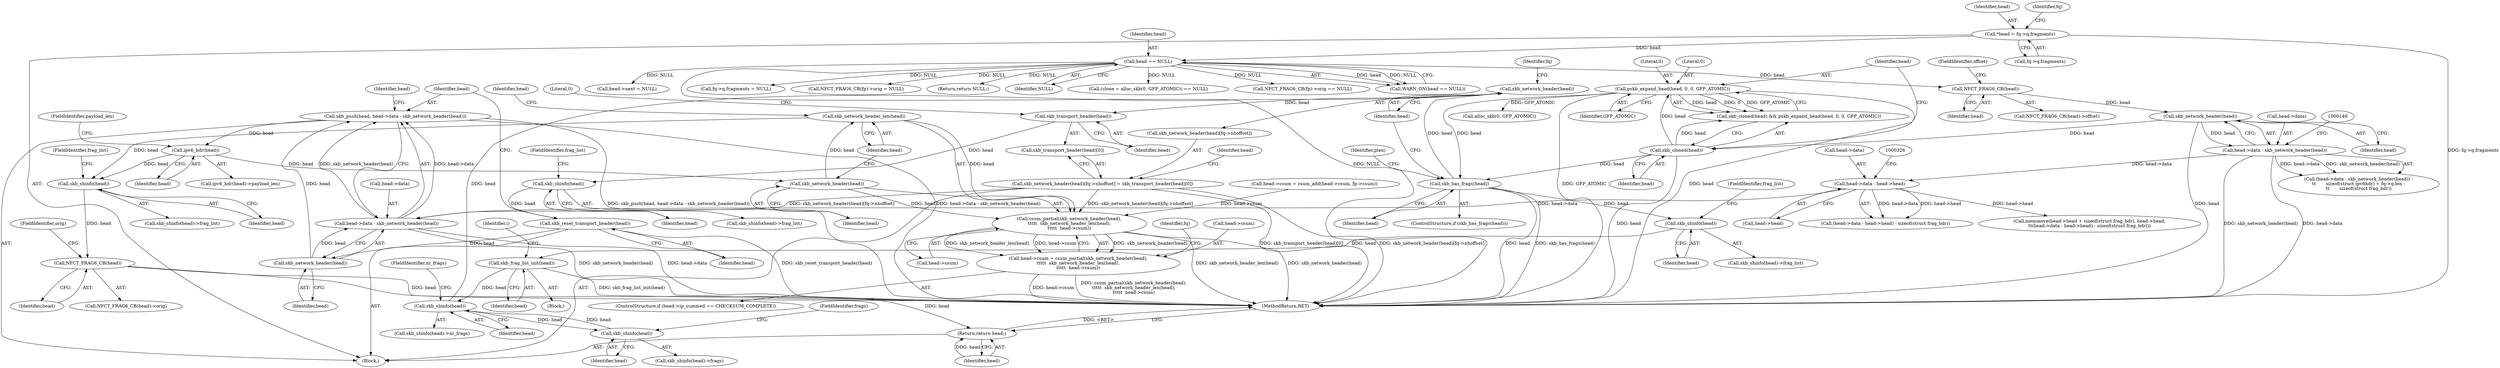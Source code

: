 digraph "0_linux_9e2dcf72023d1447f09c47d77c99b0c49659e5ce_0@pointer" {
"1000477" [label="(Call,skb_network_header_len(head))"];
"1000475" [label="(Call,skb_network_header(head))"];
"1000459" [label="(Call,ipv6_hdr(head))"];
"1000349" [label="(Call,skb_push(head, head->data - skb_network_header(head)))"];
"1000355" [label="(Call,skb_network_header(head))"];
"1000347" [label="(Call,skb_reset_transport_header(head))"];
"1000341" [label="(Call,skb_shinfo(head))"];
"1000304" [label="(Call,skb_transport_header(head))"];
"1000298" [label="(Call,skb_network_header(head))"];
"1000177" [label="(Call,skb_has_frags(head))"];
"1000167" [label="(Call,pskb_expand_head(head, 0, 0, GFP_ATOMIC))"];
"1000165" [label="(Call,skb_cloned(head))"];
"1000142" [label="(Call,skb_network_header(head))"];
"1000131" [label="(Call,NFCT_FRAG6_CB(head))"];
"1000125" [label="(Call,head == NULL)"];
"1000114" [label="(Call,*head = fq->q.fragments)"];
"1000228" [label="(Call,skb_shinfo(head))"];
"1000238" [label="(Call,skb_shinfo(head))"];
"1000219" [label="(Call,skb_frag_list_init(head))"];
"1000216" [label="(Call,skb_shinfo(head))"];
"1000351" [label="(Call,head->data - skb_network_header(head))"];
"1000318" [label="(Call,head->data - head->head)"];
"1000138" [label="(Call,head->data - skb_network_header(head))"];
"1000296" [label="(Call,skb_network_header(head)[fq->nhoffset] = skb_transport_header(head)[0])"];
"1000474" [label="(Call,csum_partial(skb_network_header(head),\n\t\t\t\t\t  skb_network_header_len(head),\n\t\t\t\t\t  head->csum))"];
"1000470" [label="(Call,head->csum = csum_partial(skb_network_header(head),\n\t\t\t\t\t  skb_network_header_len(head),\n\t\t\t\t\t  head->csum))"];
"1000492" [label="(Call,skb_shinfo(head))"];
"1000512" [label="(Call,NFCT_FRAG6_CB(head))"];
"1000544" [label="(Return,return head;)"];
"1000349" [label="(Call,skb_push(head, head->data - skb_network_header(head)))"];
"1000220" [label="(Identifier,head)"];
"1000464" [label="(ControlStructure,if (head->ip_summed == CHECKSUM_COMPLETE))"];
"1000137" [label="(Call,(head->data - skb_network_header(head)) -\n\t\t       sizeof(struct ipv6hdr) + fq->q.len -\n\t\t       sizeof(struct frag_hdr))"];
"1000301" [label="(Identifier,fq)"];
"1000498" [label="(Call,NFCT_FRAG6_CB(fp)->orig == NULL)"];
"1000219" [label="(Call,skb_frag_list_init(head))"];
"1000479" [label="(Call,head->csum)"];
"1000494" [label="(FieldIdentifier,frag_list)"];
"1000460" [label="(Identifier,head)"];
"1000124" [label="(Call,WARN_ON(head == NULL))"];
"1000511" [label="(Call,NFCT_FRAG6_CB(head)->orig)"];
"1000178" [label="(Identifier,head)"];
"1000217" [label="(Identifier,head)"];
"1000240" [label="(FieldIdentifier,frags)"];
"1000461" [label="(FieldIdentifier,payload_len)"];
"1000304" [label="(Call,skb_transport_header(head))"];
"1000470" [label="(Call,head->csum = csum_partial(skb_network_header(head),\n\t\t\t\t\t  skb_network_header_len(head),\n\t\t\t\t\t  head->csum))"];
"1000514" [label="(FieldIdentifier,orig)"];
"1000228" [label="(Call,skb_shinfo(head))"];
"1000116" [label="(Call,fq->q.fragments)"];
"1000115" [label="(Identifier,head)"];
"1000179" [label="(Block,)"];
"1000306" [label="(Literal,0)"];
"1000176" [label="(ControlStructure,if (skb_has_frags(head)))"];
"1000170" [label="(Literal,0)"];
"1000132" [label="(Identifier,head)"];
"1000114" [label="(Call,*head = fq->q.fragments)"];
"1000356" [label="(Identifier,head)"];
"1000352" [label="(Call,head->data)"];
"1000123" [label="(Identifier,fq)"];
"1000227" [label="(Call,skb_shinfo(head)->nr_frags)"];
"1000512" [label="(Call,NFCT_FRAG6_CB(head))"];
"1000126" [label="(Identifier,head)"];
"1000319" [label="(Call,head->data)"];
"1000177" [label="(Call,skb_has_frags(head))"];
"1000297" [label="(Call,skb_network_header(head)[fq->nhoffset])"];
"1000143" [label="(Identifier,head)"];
"1000167" [label="(Call,pskb_expand_head(head, 0, 0, GFP_ATOMIC))"];
"1000513" [label="(Identifier,head)"];
"1000215" [label="(Call,skb_shinfo(head)->frag_list)"];
"1000458" [label="(Call,ipv6_hdr(head)->payload_len)"];
"1000171" [label="(Identifier,GFP_ATOMIC)"];
"1000340" [label="(Call,skb_shinfo(head)->frag_list)"];
"1000142" [label="(Call,skb_network_header(head))"];
"1000164" [label="(Call,skb_cloned(head) && pskb_expand_head(head, 0, 0, GFP_ATOMIC))"];
"1000216" [label="(Call,skb_shinfo(head))"];
"1000169" [label="(Literal,0)"];
"1000492" [label="(Call,skb_shinfo(head))"];
"1000477" [label="(Call,skb_network_header_len(head))"];
"1000341" [label="(Call,skb_shinfo(head))"];
"1000544" [label="(Return,return head;)"];
"1000168" [label="(Identifier,head)"];
"1000438" [label="(Call,head->next = NULL)"];
"1000343" [label="(FieldIdentifier,frag_list)"];
"1000310" [label="(Identifier,head)"];
"1000351" [label="(Call,head->data - skb_network_header(head))"];
"1000318" [label="(Call,head->data - head->head)"];
"1000296" [label="(Call,skb_network_header(head)[fq->nhoffset] = skb_transport_header(head)[0])"];
"1000348" [label="(Identifier,head)"];
"1000482" [label="(Call,fq->q.fragments = NULL)"];
"1000491" [label="(Call,skb_shinfo(head)->frag_list)"];
"1000475" [label="(Call,skb_network_header(head))"];
"1000130" [label="(Call,NFCT_FRAG6_CB(head)->offset)"];
"1000545" [label="(Identifier,head)"];
"1000303" [label="(Call,skb_transport_header(head)[0])"];
"1000485" [label="(Identifier,fq)"];
"1000110" [label="(Block,)"];
"1000305" [label="(Identifier,head)"];
"1000190" [label="(Call,alloc_skb(0, GFP_ATOMIC))"];
"1000480" [label="(Identifier,head)"];
"1000474" [label="(Call,csum_partial(skb_network_header(head),\n\t\t\t\t\t  skb_network_header_len(head),\n\t\t\t\t\t  head->csum))"];
"1000359" [label="(Identifier,head)"];
"1000538" [label="(Call,NFCT_FRAG6_CB(fp)->orig = NULL)"];
"1000299" [label="(Identifier,head)"];
"1000230" [label="(FieldIdentifier,nr_frags)"];
"1000133" [label="(FieldIdentifier,offset)"];
"1000131" [label="(Call,NFCT_FRAG6_CB(head))"];
"1000554" [label="(Return,return NULL;)"];
"1000127" [label="(Identifier,NULL)"];
"1000476" [label="(Identifier,head)"];
"1000347" [label="(Call,skb_reset_transport_header(head))"];
"1000317" [label="(Call,(head->data - head->head) - sizeof(struct frag_hdr))"];
"1000342" [label="(Identifier,head)"];
"1000139" [label="(Call,head->data)"];
"1000166" [label="(Identifier,head)"];
"1000307" [label="(Call,memmove(head->head + sizeof(struct frag_hdr), head->head,\n\t\t(head->data - head->head) - sizeof(struct frag_hdr)))"];
"1000355" [label="(Call,skb_network_header(head))"];
"1000223" [label="(Identifier,i)"];
"1000478" [label="(Identifier,head)"];
"1000165" [label="(Call,skb_cloned(head))"];
"1000471" [label="(Call,head->csum)"];
"1000184" [label="(Identifier,plen)"];
"1000138" [label="(Call,head->data - skb_network_header(head))"];
"1000298" [label="(Call,skb_network_header(head))"];
"1000237" [label="(Call,skb_shinfo(head)->frags)"];
"1000229" [label="(Identifier,head)"];
"1000556" [label="(MethodReturn,RET)"];
"1000125" [label="(Call,head == NULL)"];
"1000187" [label="(Call,(clone = alloc_skb(0, GFP_ATOMIC)) == NULL)"];
"1000322" [label="(Call,head->head)"];
"1000350" [label="(Identifier,head)"];
"1000493" [label="(Identifier,head)"];
"1000238" [label="(Call,skb_shinfo(head))"];
"1000412" [label="(Call,head->csum = csum_add(head->csum, fp->csum))"];
"1000218" [label="(FieldIdentifier,frag_list)"];
"1000459" [label="(Call,ipv6_hdr(head))"];
"1000239" [label="(Identifier,head)"];
"1000477" -> "1000474"  [label="AST: "];
"1000477" -> "1000478"  [label="CFG: "];
"1000478" -> "1000477"  [label="AST: "];
"1000480" -> "1000477"  [label="CFG: "];
"1000477" -> "1000474"  [label="DDG: head"];
"1000475" -> "1000477"  [label="DDG: head"];
"1000477" -> "1000492"  [label="DDG: head"];
"1000475" -> "1000474"  [label="AST: "];
"1000475" -> "1000476"  [label="CFG: "];
"1000476" -> "1000475"  [label="AST: "];
"1000478" -> "1000475"  [label="CFG: "];
"1000475" -> "1000474"  [label="DDG: head"];
"1000459" -> "1000475"  [label="DDG: head"];
"1000459" -> "1000458"  [label="AST: "];
"1000459" -> "1000460"  [label="CFG: "];
"1000460" -> "1000459"  [label="AST: "];
"1000461" -> "1000459"  [label="CFG: "];
"1000349" -> "1000459"  [label="DDG: head"];
"1000459" -> "1000492"  [label="DDG: head"];
"1000349" -> "1000110"  [label="AST: "];
"1000349" -> "1000351"  [label="CFG: "];
"1000350" -> "1000349"  [label="AST: "];
"1000351" -> "1000349"  [label="AST: "];
"1000359" -> "1000349"  [label="CFG: "];
"1000349" -> "1000556"  [label="DDG: skb_push(head, head->data - skb_network_header(head))"];
"1000349" -> "1000556"  [label="DDG: head->data - skb_network_header(head)"];
"1000355" -> "1000349"  [label="DDG: head"];
"1000351" -> "1000349"  [label="DDG: head->data"];
"1000351" -> "1000349"  [label="DDG: skb_network_header(head)"];
"1000355" -> "1000351"  [label="AST: "];
"1000355" -> "1000356"  [label="CFG: "];
"1000356" -> "1000355"  [label="AST: "];
"1000351" -> "1000355"  [label="CFG: "];
"1000355" -> "1000351"  [label="DDG: head"];
"1000347" -> "1000355"  [label="DDG: head"];
"1000347" -> "1000110"  [label="AST: "];
"1000347" -> "1000348"  [label="CFG: "];
"1000348" -> "1000347"  [label="AST: "];
"1000350" -> "1000347"  [label="CFG: "];
"1000347" -> "1000556"  [label="DDG: skb_reset_transport_header(head)"];
"1000341" -> "1000347"  [label="DDG: head"];
"1000341" -> "1000340"  [label="AST: "];
"1000341" -> "1000342"  [label="CFG: "];
"1000342" -> "1000341"  [label="AST: "];
"1000343" -> "1000341"  [label="CFG: "];
"1000304" -> "1000341"  [label="DDG: head"];
"1000304" -> "1000303"  [label="AST: "];
"1000304" -> "1000305"  [label="CFG: "];
"1000305" -> "1000304"  [label="AST: "];
"1000306" -> "1000304"  [label="CFG: "];
"1000298" -> "1000304"  [label="DDG: head"];
"1000298" -> "1000297"  [label="AST: "];
"1000298" -> "1000299"  [label="CFG: "];
"1000299" -> "1000298"  [label="AST: "];
"1000301" -> "1000298"  [label="CFG: "];
"1000177" -> "1000298"  [label="DDG: head"];
"1000228" -> "1000298"  [label="DDG: head"];
"1000177" -> "1000176"  [label="AST: "];
"1000177" -> "1000178"  [label="CFG: "];
"1000178" -> "1000177"  [label="AST: "];
"1000184" -> "1000177"  [label="CFG: "];
"1000299" -> "1000177"  [label="CFG: "];
"1000177" -> "1000556"  [label="DDG: head"];
"1000177" -> "1000556"  [label="DDG: skb_has_frags(head)"];
"1000167" -> "1000177"  [label="DDG: head"];
"1000165" -> "1000177"  [label="DDG: head"];
"1000177" -> "1000216"  [label="DDG: head"];
"1000167" -> "1000164"  [label="AST: "];
"1000167" -> "1000171"  [label="CFG: "];
"1000168" -> "1000167"  [label="AST: "];
"1000169" -> "1000167"  [label="AST: "];
"1000170" -> "1000167"  [label="AST: "];
"1000171" -> "1000167"  [label="AST: "];
"1000164" -> "1000167"  [label="CFG: "];
"1000167" -> "1000556"  [label="DDG: head"];
"1000167" -> "1000556"  [label="DDG: GFP_ATOMIC"];
"1000167" -> "1000164"  [label="DDG: head"];
"1000167" -> "1000164"  [label="DDG: 0"];
"1000167" -> "1000164"  [label="DDG: GFP_ATOMIC"];
"1000165" -> "1000167"  [label="DDG: head"];
"1000167" -> "1000190"  [label="DDG: GFP_ATOMIC"];
"1000165" -> "1000164"  [label="AST: "];
"1000165" -> "1000166"  [label="CFG: "];
"1000166" -> "1000165"  [label="AST: "];
"1000168" -> "1000165"  [label="CFG: "];
"1000164" -> "1000165"  [label="CFG: "];
"1000165" -> "1000556"  [label="DDG: head"];
"1000165" -> "1000164"  [label="DDG: head"];
"1000142" -> "1000165"  [label="DDG: head"];
"1000142" -> "1000138"  [label="AST: "];
"1000142" -> "1000143"  [label="CFG: "];
"1000143" -> "1000142"  [label="AST: "];
"1000138" -> "1000142"  [label="CFG: "];
"1000142" -> "1000556"  [label="DDG: head"];
"1000142" -> "1000138"  [label="DDG: head"];
"1000131" -> "1000142"  [label="DDG: head"];
"1000131" -> "1000130"  [label="AST: "];
"1000131" -> "1000132"  [label="CFG: "];
"1000132" -> "1000131"  [label="AST: "];
"1000133" -> "1000131"  [label="CFG: "];
"1000125" -> "1000131"  [label="DDG: head"];
"1000125" -> "1000124"  [label="AST: "];
"1000125" -> "1000127"  [label="CFG: "];
"1000126" -> "1000125"  [label="AST: "];
"1000127" -> "1000125"  [label="AST: "];
"1000124" -> "1000125"  [label="CFG: "];
"1000125" -> "1000556"  [label="DDG: NULL"];
"1000125" -> "1000124"  [label="DDG: head"];
"1000125" -> "1000124"  [label="DDG: NULL"];
"1000114" -> "1000125"  [label="DDG: head"];
"1000125" -> "1000187"  [label="DDG: NULL"];
"1000125" -> "1000438"  [label="DDG: NULL"];
"1000125" -> "1000482"  [label="DDG: NULL"];
"1000125" -> "1000498"  [label="DDG: NULL"];
"1000125" -> "1000538"  [label="DDG: NULL"];
"1000125" -> "1000554"  [label="DDG: NULL"];
"1000114" -> "1000110"  [label="AST: "];
"1000114" -> "1000116"  [label="CFG: "];
"1000115" -> "1000114"  [label="AST: "];
"1000116" -> "1000114"  [label="AST: "];
"1000123" -> "1000114"  [label="CFG: "];
"1000114" -> "1000556"  [label="DDG: fq->q.fragments"];
"1000228" -> "1000227"  [label="AST: "];
"1000228" -> "1000229"  [label="CFG: "];
"1000229" -> "1000228"  [label="AST: "];
"1000230" -> "1000228"  [label="CFG: "];
"1000238" -> "1000228"  [label="DDG: head"];
"1000219" -> "1000228"  [label="DDG: head"];
"1000228" -> "1000238"  [label="DDG: head"];
"1000238" -> "1000237"  [label="AST: "];
"1000238" -> "1000239"  [label="CFG: "];
"1000239" -> "1000238"  [label="AST: "];
"1000240" -> "1000238"  [label="CFG: "];
"1000219" -> "1000179"  [label="AST: "];
"1000219" -> "1000220"  [label="CFG: "];
"1000220" -> "1000219"  [label="AST: "];
"1000223" -> "1000219"  [label="CFG: "];
"1000219" -> "1000556"  [label="DDG: skb_frag_list_init(head)"];
"1000216" -> "1000219"  [label="DDG: head"];
"1000216" -> "1000215"  [label="AST: "];
"1000216" -> "1000217"  [label="CFG: "];
"1000217" -> "1000216"  [label="AST: "];
"1000218" -> "1000216"  [label="CFG: "];
"1000352" -> "1000351"  [label="AST: "];
"1000351" -> "1000556"  [label="DDG: head->data"];
"1000351" -> "1000556"  [label="DDG: skb_network_header(head)"];
"1000318" -> "1000351"  [label="DDG: head->data"];
"1000296" -> "1000351"  [label="DDG: skb_network_header(head)[fq->nhoffset]"];
"1000318" -> "1000317"  [label="AST: "];
"1000318" -> "1000322"  [label="CFG: "];
"1000319" -> "1000318"  [label="AST: "];
"1000322" -> "1000318"  [label="AST: "];
"1000326" -> "1000318"  [label="CFG: "];
"1000318" -> "1000307"  [label="DDG: head->head"];
"1000318" -> "1000317"  [label="DDG: head->data"];
"1000318" -> "1000317"  [label="DDG: head->head"];
"1000138" -> "1000318"  [label="DDG: head->data"];
"1000138" -> "1000137"  [label="AST: "];
"1000139" -> "1000138"  [label="AST: "];
"1000146" -> "1000138"  [label="CFG: "];
"1000138" -> "1000556"  [label="DDG: skb_network_header(head)"];
"1000138" -> "1000556"  [label="DDG: head->data"];
"1000138" -> "1000137"  [label="DDG: head->data"];
"1000138" -> "1000137"  [label="DDG: skb_network_header(head)"];
"1000296" -> "1000110"  [label="AST: "];
"1000296" -> "1000303"  [label="CFG: "];
"1000297" -> "1000296"  [label="AST: "];
"1000303" -> "1000296"  [label="AST: "];
"1000310" -> "1000296"  [label="CFG: "];
"1000296" -> "1000556"  [label="DDG: skb_transport_header(head)[0]"];
"1000296" -> "1000556"  [label="DDG: skb_network_header(head)[fq->nhoffset]"];
"1000296" -> "1000474"  [label="DDG: skb_network_header(head)[fq->nhoffset]"];
"1000474" -> "1000470"  [label="AST: "];
"1000474" -> "1000479"  [label="CFG: "];
"1000479" -> "1000474"  [label="AST: "];
"1000470" -> "1000474"  [label="CFG: "];
"1000474" -> "1000556"  [label="DDG: skb_network_header_len(head)"];
"1000474" -> "1000556"  [label="DDG: skb_network_header(head)"];
"1000474" -> "1000470"  [label="DDG: skb_network_header(head)"];
"1000474" -> "1000470"  [label="DDG: skb_network_header_len(head)"];
"1000474" -> "1000470"  [label="DDG: head->csum"];
"1000412" -> "1000474"  [label="DDG: head->csum"];
"1000470" -> "1000464"  [label="AST: "];
"1000471" -> "1000470"  [label="AST: "];
"1000485" -> "1000470"  [label="CFG: "];
"1000470" -> "1000556"  [label="DDG: csum_partial(skb_network_header(head),\n\t\t\t\t\t  skb_network_header_len(head),\n\t\t\t\t\t  head->csum)"];
"1000470" -> "1000556"  [label="DDG: head->csum"];
"1000492" -> "1000491"  [label="AST: "];
"1000492" -> "1000493"  [label="CFG: "];
"1000493" -> "1000492"  [label="AST: "];
"1000494" -> "1000492"  [label="CFG: "];
"1000492" -> "1000512"  [label="DDG: head"];
"1000512" -> "1000511"  [label="AST: "];
"1000512" -> "1000513"  [label="CFG: "];
"1000513" -> "1000512"  [label="AST: "];
"1000514" -> "1000512"  [label="CFG: "];
"1000512" -> "1000556"  [label="DDG: head"];
"1000512" -> "1000544"  [label="DDG: head"];
"1000544" -> "1000110"  [label="AST: "];
"1000544" -> "1000545"  [label="CFG: "];
"1000545" -> "1000544"  [label="AST: "];
"1000556" -> "1000544"  [label="CFG: "];
"1000544" -> "1000556"  [label="DDG: <RET>"];
"1000545" -> "1000544"  [label="DDG: head"];
}
